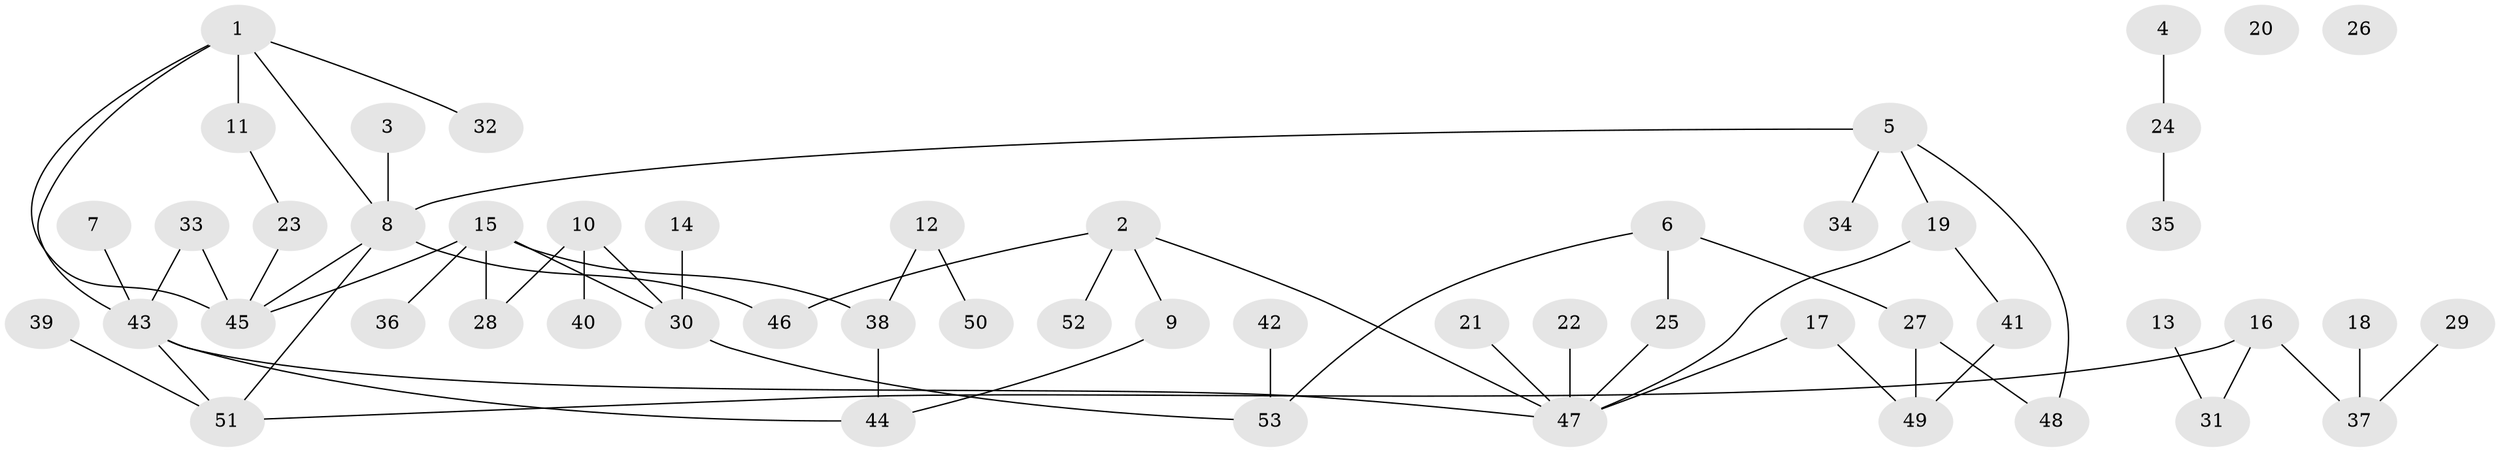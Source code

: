 // coarse degree distribution, {3: 0.2857142857142857, 6: 0.02857142857142857, 1: 0.34285714285714286, 4: 0.11428571428571428, 2: 0.17142857142857143, 7: 0.05714285714285714}
// Generated by graph-tools (version 1.1) at 2025/48/03/04/25 22:48:10]
// undirected, 53 vertices, 62 edges
graph export_dot {
  node [color=gray90,style=filled];
  1;
  2;
  3;
  4;
  5;
  6;
  7;
  8;
  9;
  10;
  11;
  12;
  13;
  14;
  15;
  16;
  17;
  18;
  19;
  20;
  21;
  22;
  23;
  24;
  25;
  26;
  27;
  28;
  29;
  30;
  31;
  32;
  33;
  34;
  35;
  36;
  37;
  38;
  39;
  40;
  41;
  42;
  43;
  44;
  45;
  46;
  47;
  48;
  49;
  50;
  51;
  52;
  53;
  1 -- 8;
  1 -- 11;
  1 -- 32;
  1 -- 43;
  1 -- 45;
  2 -- 9;
  2 -- 46;
  2 -- 47;
  2 -- 52;
  3 -- 8;
  4 -- 24;
  5 -- 8;
  5 -- 19;
  5 -- 34;
  5 -- 48;
  6 -- 25;
  6 -- 27;
  6 -- 53;
  7 -- 43;
  8 -- 45;
  8 -- 46;
  8 -- 51;
  9 -- 44;
  10 -- 28;
  10 -- 30;
  10 -- 40;
  11 -- 23;
  12 -- 38;
  12 -- 50;
  13 -- 31;
  14 -- 30;
  15 -- 28;
  15 -- 30;
  15 -- 36;
  15 -- 38;
  15 -- 45;
  16 -- 31;
  16 -- 37;
  16 -- 51;
  17 -- 47;
  17 -- 49;
  18 -- 37;
  19 -- 41;
  19 -- 47;
  21 -- 47;
  22 -- 47;
  23 -- 45;
  24 -- 35;
  25 -- 47;
  27 -- 48;
  27 -- 49;
  29 -- 37;
  30 -- 53;
  33 -- 43;
  33 -- 45;
  38 -- 44;
  39 -- 51;
  41 -- 49;
  42 -- 53;
  43 -- 44;
  43 -- 47;
  43 -- 51;
}
